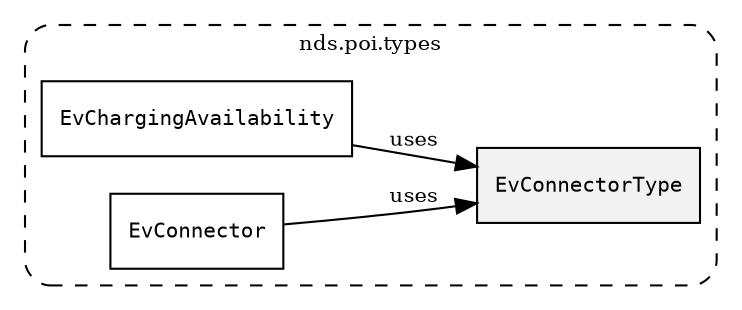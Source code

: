 /**
 * This dot file creates symbol collaboration diagram for EvConnectorType.
 */
digraph ZSERIO
{
    node [shape=box, fontsize=10];
    rankdir="LR";
    fontsize=10;
    tooltip="EvConnectorType collaboration diagram";

    subgraph "cluster_nds.poi.types"
    {
        style="dashed, rounded";
        label="nds.poi.types";
        tooltip="Package nds.poi.types";
        href="../../../content/packages/nds.poi.types.html#Package-nds-poi-types";
        target="_parent";

        "EvConnectorType" [style="filled", fillcolor="#0000000D", target="_parent", label=<<font face="monospace"><table align="center" border="0" cellspacing="0" cellpadding="0"><tr><td href="../../../content/packages/nds.poi.types.html#Enum-EvConnectorType" title="Enum defined in nds.poi.types">EvConnectorType</td></tr></table></font>>];
        "EvChargingAvailability" [target="_parent", label=<<font face="monospace"><table align="center" border="0" cellspacing="0" cellpadding="0"><tr><td href="../../../content/packages/nds.poi.types.html#Structure-EvChargingAvailability" title="Structure defined in nds.poi.types">EvChargingAvailability</td></tr></table></font>>];
        "EvConnector" [target="_parent", label=<<font face="monospace"><table align="center" border="0" cellspacing="0" cellpadding="0"><tr><td href="../../../content/packages/nds.poi.types.html#Structure-EvConnector" title="Structure defined in nds.poi.types">EvConnector</td></tr></table></font>>];
    }

    "EvChargingAvailability" -> "EvConnectorType" [label="uses", fontsize=10];
    "EvConnector" -> "EvConnectorType" [label="uses", fontsize=10];
}
